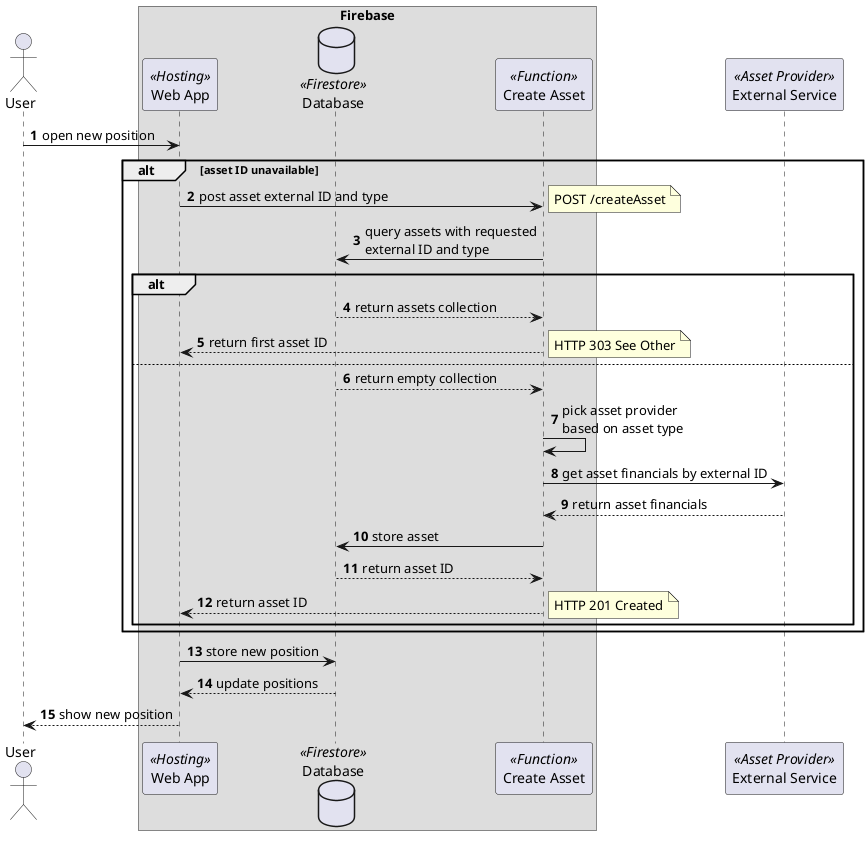 @startuml

autonumber

actor User
box Firebase
    participant "Web App" as WebApp <<Hosting>>
    database Database <<Firestore>>
    participant "Create Asset" as CreateAsset <<Function>>
end box
participant "External Service" as ExternalService <<Asset Provider>>

User -> WebApp: open new position
alt asset ID unavailable
    WebApp -> CreateAsset: post asset external ID and type
    note right
        POST /createAsset
    end note
    CreateAsset -> Database: query assets with requested\nexternal ID and type
    alt
        Database --> CreateAsset: return assets collection
        CreateAsset --> WebApp: return first asset ID
        note right
            HTTP 303 See Other
        end note
    else
        Database --> CreateAsset: return empty collection
        CreateAsset -> CreateAsset: pick asset provider\nbased on asset type
        CreateAsset -> ExternalService: get asset financials by external ID
        ExternalService --> CreateAsset: return asset financials
        CreateAsset -> Database: store asset
        Database --> CreateAsset: return asset ID
        CreateAsset --> WebApp: return asset ID
        note right
            HTTP 201 Created
        end note
    end
end
WebApp -> Database: store new position
Database --> WebApp: update positions
WebApp --> User: show new position

@enduml
